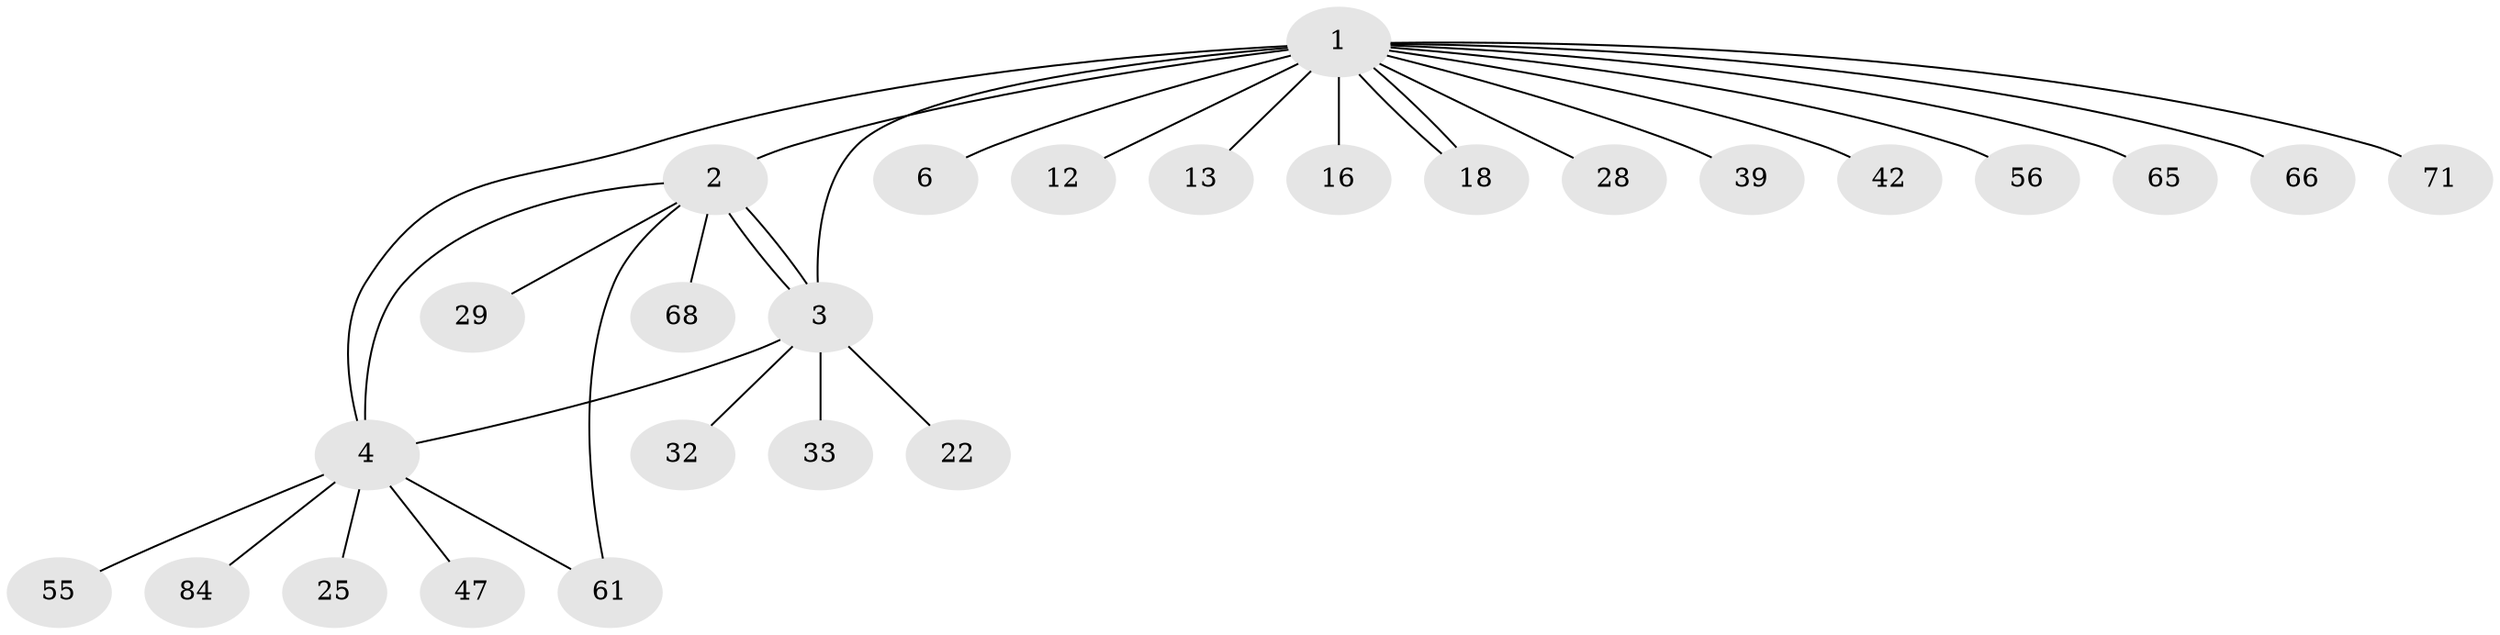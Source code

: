 // original degree distribution, {21: 0.011494252873563218, 10: 0.022988505747126436, 16: 0.011494252873563218, 9: 0.011494252873563218, 1: 0.5517241379310345, 2: 0.26436781609195403, 6: 0.022988505747126436, 4: 0.04597701149425287, 7: 0.011494252873563218, 3: 0.034482758620689655, 8: 0.011494252873563218}
// Generated by graph-tools (version 1.1) at 2025/18/03/04/25 18:18:25]
// undirected, 26 vertices, 31 edges
graph export_dot {
graph [start="1"]
  node [color=gray90,style=filled];
  1 [super="+37"];
  2 [super="+14"];
  3 [super="+11+40+9+46+81+87+49+5+44+15"];
  4 [super="+19+7"];
  6;
  12;
  13 [super="+30"];
  16;
  18 [super="+57"];
  22;
  25;
  28;
  29 [super="+62"];
  32;
  33;
  39;
  42;
  47;
  55;
  56;
  61 [super="+79"];
  65 [super="+85"];
  66;
  68;
  71;
  84;
  1 -- 2 [weight=2];
  1 -- 3 [weight=4];
  1 -- 6;
  1 -- 12;
  1 -- 13;
  1 -- 16;
  1 -- 18 [weight=2];
  1 -- 18;
  1 -- 28;
  1 -- 39;
  1 -- 42;
  1 -- 56;
  1 -- 65;
  1 -- 66;
  1 -- 71;
  1 -- 4;
  2 -- 3 [weight=3];
  2 -- 3;
  2 -- 4;
  2 -- 29;
  2 -- 68;
  2 -- 61;
  3 -- 32;
  3 -- 4 [weight=2];
  3 -- 33;
  3 -- 22;
  4 -- 25;
  4 -- 47;
  4 -- 55;
  4 -- 61;
  4 -- 84;
}
